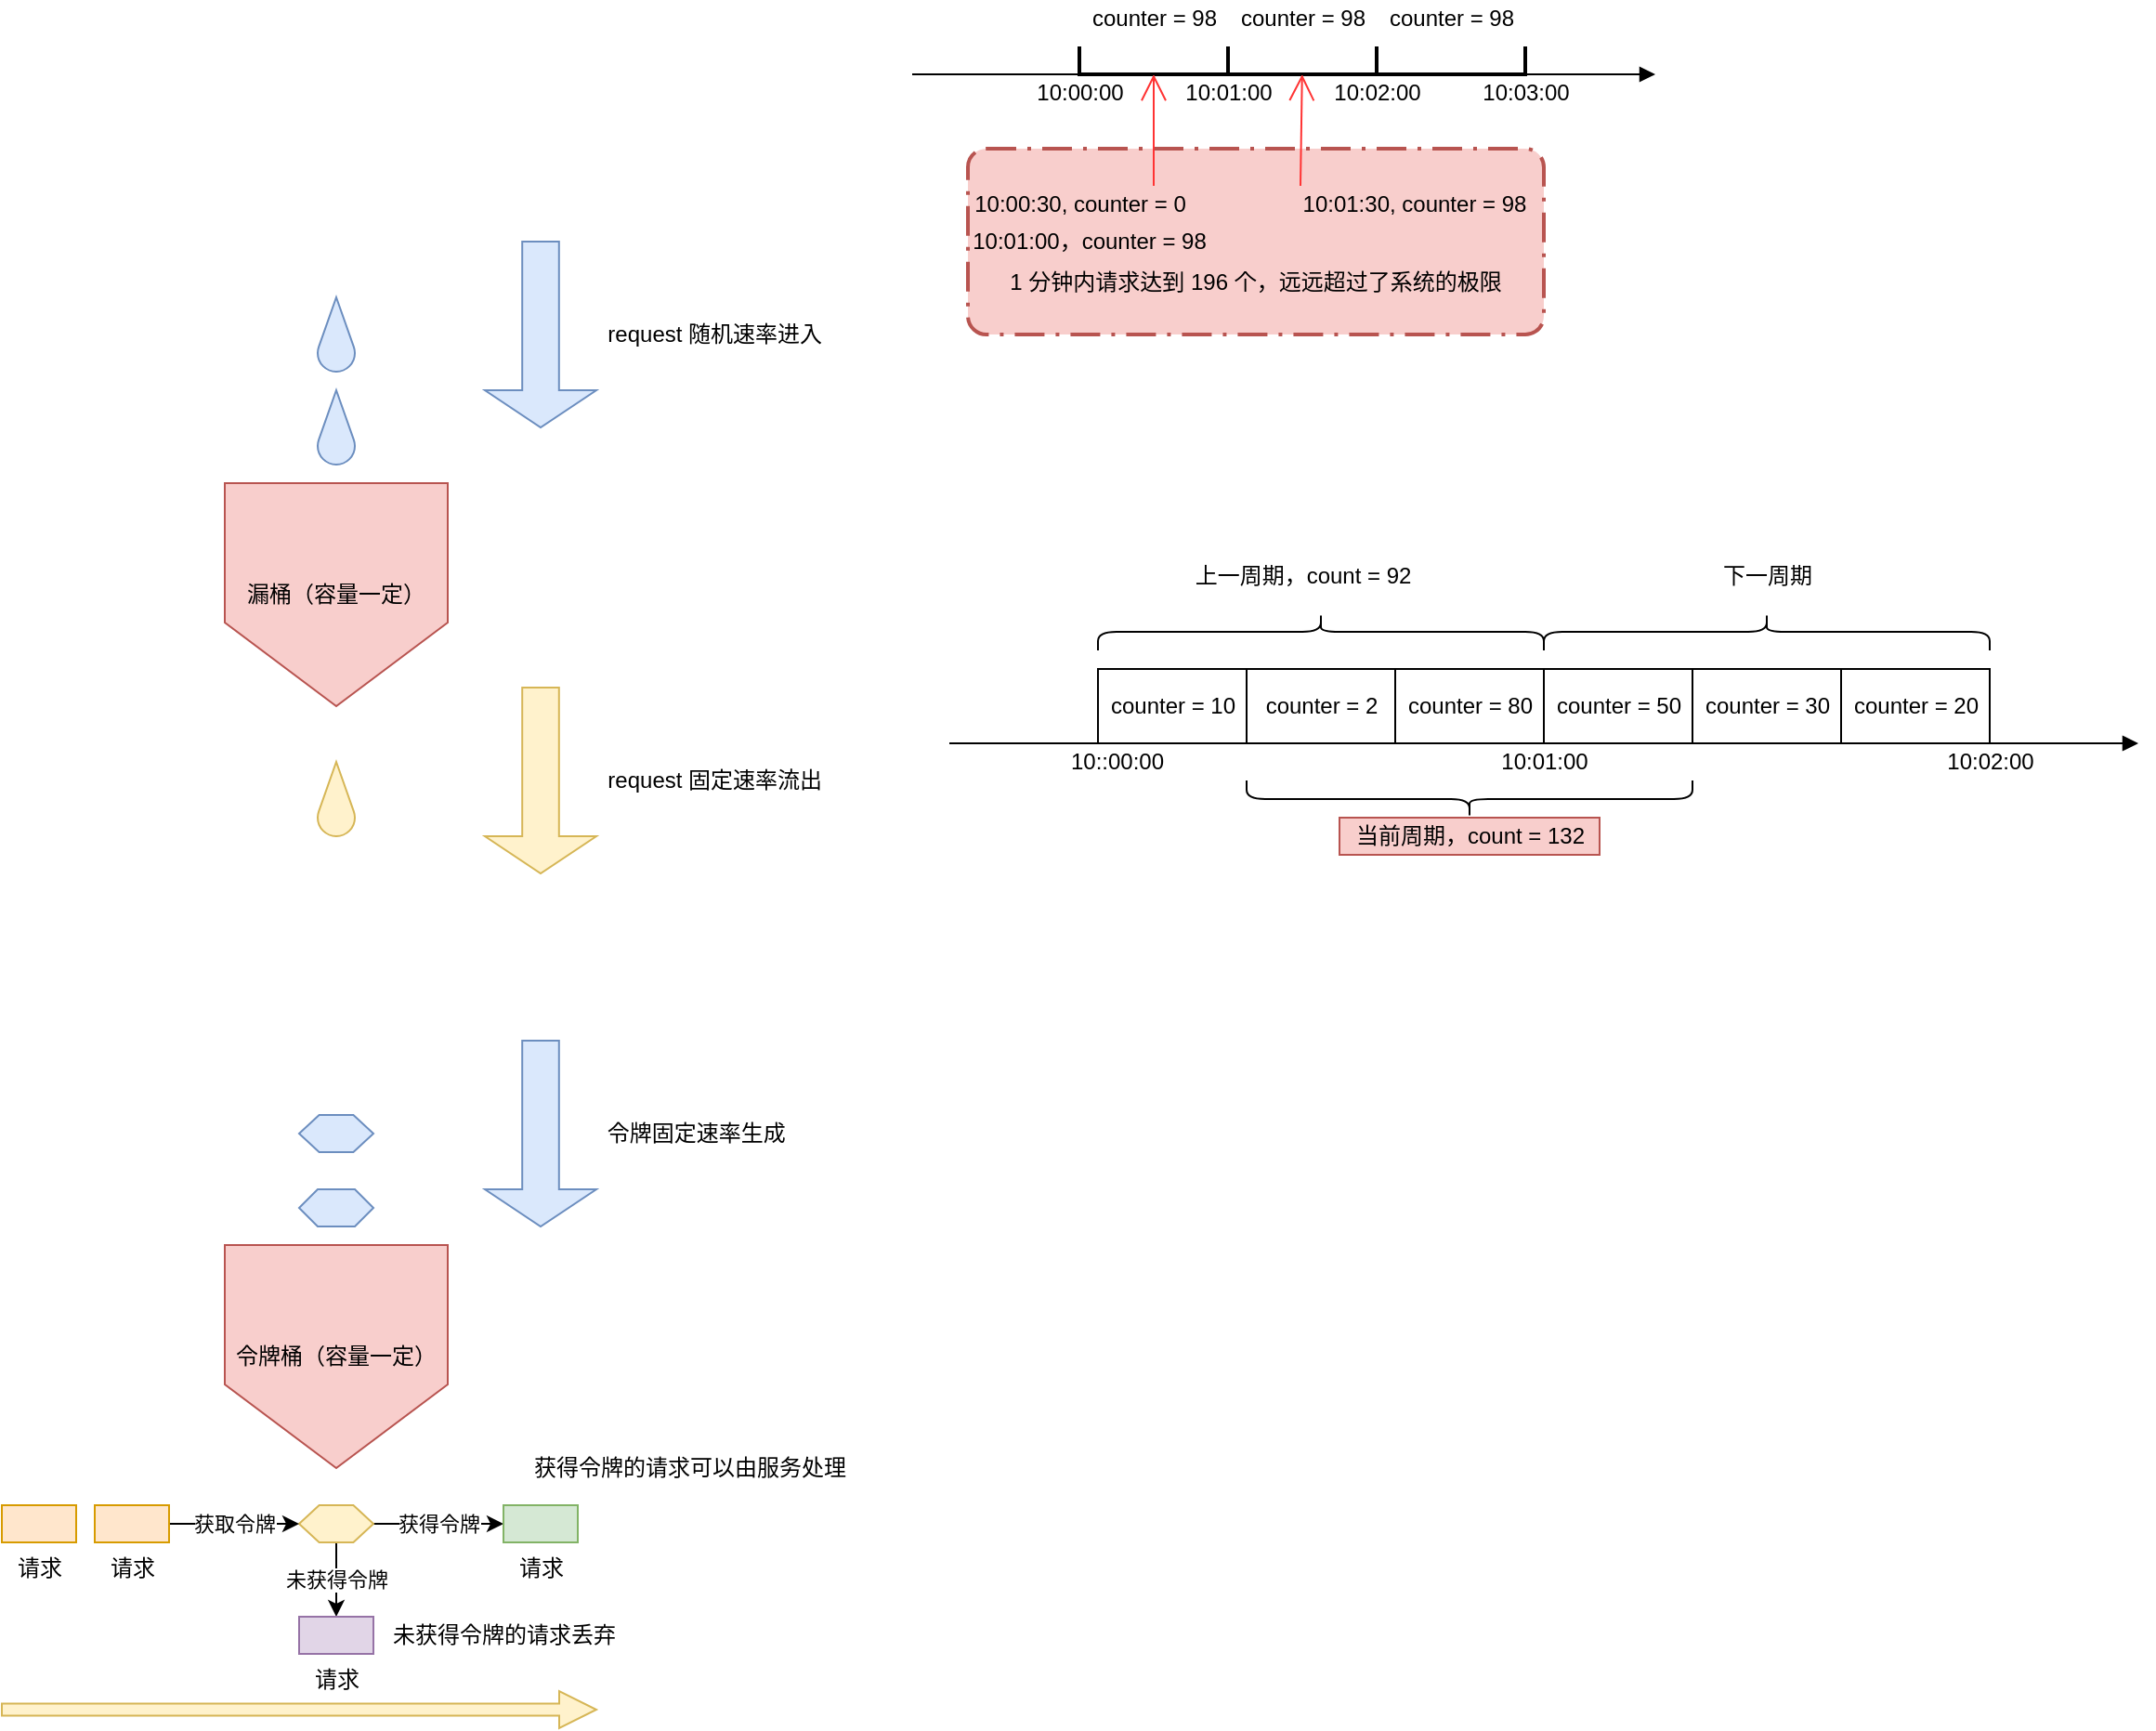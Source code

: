 <mxfile version="14.6.1" type="github">
  <diagram id="MvgmMicMm3Qo9Lu6UEQC" name="Page-1">
    <mxGraphModel dx="1038" dy="503" grid="1" gridSize="10" guides="1" tooltips="1" connect="1" arrows="1" fold="1" page="1" pageScale="1" pageWidth="827" pageHeight="1169" math="0" shadow="0">
      <root>
        <mxCell id="0" />
        <mxCell id="1" parent="0" />
        <mxCell id="9q8e_wHPs-LYmVvl5BDw-1" value="漏桶（容量一定）" style="shape=offPageConnector;whiteSpace=wrap;html=1;fillColor=#f8cecc;strokeColor=#b85450;" parent="1" vertex="1">
          <mxGeometry x="320" y="280" width="120" height="120" as="geometry" />
        </mxCell>
        <mxCell id="9q8e_wHPs-LYmVvl5BDw-3" value="&amp;nbsp; &amp;nbsp; &amp;nbsp; &amp;nbsp; &amp;nbsp; &amp;nbsp; &amp;nbsp; &amp;nbsp; &amp;nbsp; &amp;nbsp; &amp;nbsp; &amp;nbsp; &amp;nbsp; &amp;nbsp; &amp;nbsp; &amp;nbsp; &amp;nbsp; &amp;nbsp; &amp;nbsp; &amp;nbsp; &amp;nbsp; &amp;nbsp; &amp;nbsp; &amp;nbsp; &amp;nbsp; &amp;nbsp; &amp;nbsp; &amp;nbsp; request 随机速率进入" style="html=1;shadow=0;dashed=0;align=center;verticalAlign=middle;shape=mxgraph.arrows2.arrow;dy=0.67;dx=20;notch=0;direction=south;fillColor=#dae8fc;strokeColor=#6c8ebf;" parent="1" vertex="1">
          <mxGeometry x="460" y="150" width="60" height="100" as="geometry" />
        </mxCell>
        <mxCell id="9q8e_wHPs-LYmVvl5BDw-4" value="" style="verticalLabelPosition=bottom;verticalAlign=top;html=1;shape=mxgraph.basic.drop;fillColor=#dae8fc;strokeColor=#6c8ebf;" parent="1" vertex="1">
          <mxGeometry x="370" y="180" width="20" height="40" as="geometry" />
        </mxCell>
        <mxCell id="9q8e_wHPs-LYmVvl5BDw-5" value="" style="verticalLabelPosition=bottom;verticalAlign=top;html=1;shape=mxgraph.basic.drop;fillColor=#dae8fc;strokeColor=#6c8ebf;" parent="1" vertex="1">
          <mxGeometry x="370" y="230" width="20" height="40" as="geometry" />
        </mxCell>
        <mxCell id="9q8e_wHPs-LYmVvl5BDw-6" value="" style="verticalLabelPosition=bottom;verticalAlign=top;html=1;shape=mxgraph.basic.drop;fillColor=#fff2cc;strokeColor=#d6b656;" parent="1" vertex="1">
          <mxGeometry x="370" y="430" width="20" height="40" as="geometry" />
        </mxCell>
        <mxCell id="9q8e_wHPs-LYmVvl5BDw-7" value="&amp;nbsp; &amp;nbsp; &amp;nbsp; &amp;nbsp; &amp;nbsp; &amp;nbsp; &amp;nbsp; &amp;nbsp; &amp;nbsp; &amp;nbsp; &amp;nbsp; &amp;nbsp; &amp;nbsp; &amp;nbsp; &amp;nbsp; &amp;nbsp; &amp;nbsp; &amp;nbsp; &amp;nbsp; &amp;nbsp; &amp;nbsp; &amp;nbsp; &amp;nbsp; &amp;nbsp; &amp;nbsp; &amp;nbsp; &amp;nbsp; &amp;nbsp; request 固定速率流出" style="html=1;shadow=0;dashed=0;align=center;verticalAlign=middle;shape=mxgraph.arrows2.arrow;dy=0.67;dx=20;notch=0;direction=south;fillColor=#fff2cc;strokeColor=#d6b656;" parent="1" vertex="1">
          <mxGeometry x="460" y="390" width="60" height="100" as="geometry" />
        </mxCell>
        <mxCell id="9q8e_wHPs-LYmVvl5BDw-9" value="令牌桶（容量一定）" style="shape=offPageConnector;whiteSpace=wrap;html=1;fillColor=#f8cecc;strokeColor=#b85450;" parent="1" vertex="1">
          <mxGeometry x="320" y="690" width="120" height="120" as="geometry" />
        </mxCell>
        <mxCell id="9q8e_wHPs-LYmVvl5BDw-10" value="&amp;nbsp; &amp;nbsp; &amp;nbsp; &amp;nbsp; &amp;nbsp; &amp;nbsp; &amp;nbsp; &amp;nbsp; &amp;nbsp; &amp;nbsp; &amp;nbsp; &amp;nbsp; &amp;nbsp; &amp;nbsp; &amp;nbsp; &amp;nbsp; &amp;nbsp; &amp;nbsp; &amp;nbsp; &amp;nbsp; &amp;nbsp; &amp;nbsp; &amp;nbsp; &amp;nbsp; &amp;nbsp; 令牌固定速率生成" style="html=1;shadow=0;dashed=0;align=center;verticalAlign=middle;shape=mxgraph.arrows2.arrow;dy=0.67;dx=20;notch=0;direction=south;fillColor=#dae8fc;strokeColor=#6c8ebf;" parent="1" vertex="1">
          <mxGeometry x="460" y="580" width="60" height="100" as="geometry" />
        </mxCell>
        <mxCell id="9q8e_wHPs-LYmVvl5BDw-15" value="" style="verticalLabelPosition=bottom;verticalAlign=top;html=1;shape=hexagon;perimeter=hexagonPerimeter2;arcSize=6;size=0.27;fillColor=#dae8fc;strokeColor=#6c8ebf;" parent="1" vertex="1">
          <mxGeometry x="360" y="620" width="40" height="20" as="geometry" />
        </mxCell>
        <mxCell id="9q8e_wHPs-LYmVvl5BDw-16" value="" style="verticalLabelPosition=bottom;verticalAlign=top;html=1;shape=hexagon;perimeter=hexagonPerimeter2;arcSize=6;size=0.25;fillColor=#dae8fc;strokeColor=#6c8ebf;" parent="1" vertex="1">
          <mxGeometry x="360" y="660" width="40" height="20" as="geometry" />
        </mxCell>
        <mxCell id="9q8e_wHPs-LYmVvl5BDw-25" value="获得令牌" style="edgeStyle=orthogonalEdgeStyle;rounded=0;orthogonalLoop=1;jettySize=auto;html=1;" parent="1" source="9q8e_wHPs-LYmVvl5BDw-17" target="9q8e_wHPs-LYmVvl5BDw-24" edge="1">
          <mxGeometry relative="1" as="geometry" />
        </mxCell>
        <mxCell id="9q8e_wHPs-LYmVvl5BDw-29" value="未获得令牌" style="edgeStyle=orthogonalEdgeStyle;rounded=0;orthogonalLoop=1;jettySize=auto;html=1;" parent="1" source="9q8e_wHPs-LYmVvl5BDw-17" target="9q8e_wHPs-LYmVvl5BDw-28" edge="1">
          <mxGeometry relative="1" as="geometry" />
        </mxCell>
        <mxCell id="9q8e_wHPs-LYmVvl5BDw-17" value="" style="verticalLabelPosition=bottom;verticalAlign=top;html=1;shape=hexagon;perimeter=hexagonPerimeter2;arcSize=6;size=0.27;fillColor=#fff2cc;strokeColor=#d6b656;" parent="1" vertex="1">
          <mxGeometry x="360" y="830" width="40" height="20" as="geometry" />
        </mxCell>
        <mxCell id="9q8e_wHPs-LYmVvl5BDw-19" value="" style="html=1;shadow=0;dashed=0;align=center;verticalAlign=middle;shape=mxgraph.arrows2.arrow;dy=0.67;dx=20;notch=0;direction=east;fillColor=#fff2cc;strokeColor=#d6b656;" parent="1" vertex="1">
          <mxGeometry x="200" y="930" width="320" height="20" as="geometry" />
        </mxCell>
        <mxCell id="9q8e_wHPs-LYmVvl5BDw-20" value="请求" style="verticalLabelPosition=bottom;verticalAlign=top;html=1;shape=mxgraph.basic.rect;fillColor2=none;strokeWidth=1;size=20;indent=5;fillColor=#ffe6cc;strokeColor=#d79b00;" parent="1" vertex="1">
          <mxGeometry x="200" y="830" width="40" height="20" as="geometry" />
        </mxCell>
        <mxCell id="9q8e_wHPs-LYmVvl5BDw-22" value="获取令牌" style="edgeStyle=orthogonalEdgeStyle;rounded=0;orthogonalLoop=1;jettySize=auto;html=1;" parent="1" source="9q8e_wHPs-LYmVvl5BDw-21" target="9q8e_wHPs-LYmVvl5BDw-17" edge="1">
          <mxGeometry relative="1" as="geometry" />
        </mxCell>
        <mxCell id="9q8e_wHPs-LYmVvl5BDw-21" value="请求" style="verticalLabelPosition=bottom;verticalAlign=top;html=1;shape=mxgraph.basic.rect;fillColor2=none;strokeWidth=1;size=20;indent=5;fillColor=#ffe6cc;strokeColor=#d79b00;" parent="1" vertex="1">
          <mxGeometry x="250" y="830" width="40" height="20" as="geometry" />
        </mxCell>
        <mxCell id="9q8e_wHPs-LYmVvl5BDw-24" value="请求" style="verticalLabelPosition=bottom;verticalAlign=top;html=1;shape=mxgraph.basic.rect;fillColor2=none;strokeWidth=1;size=20;indent=5;fillColor=#d5e8d4;strokeColor=#82b366;" parent="1" vertex="1">
          <mxGeometry x="470" y="830" width="40" height="20" as="geometry" />
        </mxCell>
        <mxCell id="9q8e_wHPs-LYmVvl5BDw-26" value="获得令牌的请求可以由服务处理" style="text;html=1;align=center;verticalAlign=middle;resizable=0;points=[];autosize=1;strokeColor=none;" parent="1" vertex="1">
          <mxGeometry x="480" y="800" width="180" height="20" as="geometry" />
        </mxCell>
        <mxCell id="9q8e_wHPs-LYmVvl5BDw-28" value="请求" style="verticalLabelPosition=bottom;verticalAlign=top;html=1;shape=mxgraph.basic.rect;fillColor2=none;strokeWidth=1;size=20;indent=5;fillColor=#e1d5e7;strokeColor=#9673a6;" parent="1" vertex="1">
          <mxGeometry x="360" y="890" width="40" height="20" as="geometry" />
        </mxCell>
        <mxCell id="9q8e_wHPs-LYmVvl5BDw-30" value="未获得令牌的请求丢弃" style="text;html=1;align=center;verticalAlign=middle;resizable=0;points=[];autosize=1;strokeColor=none;" parent="1" vertex="1">
          <mxGeometry x="400" y="890" width="140" height="20" as="geometry" />
        </mxCell>
        <mxCell id="0b2-80jnp5ydFuR-J7lB-1" value="&#xa;&#xa;&#xa;1 分钟内请求达到 196 个，远远超过了系统的极限" style="rounded=1;arcSize=10;dashed=1;strokeColor=#b85450;fillColor=#f8cecc;dashPattern=8 3 1 3;strokeWidth=2;" vertex="1" parent="1">
          <mxGeometry x="720" y="100" width="310" height="100" as="geometry" />
        </mxCell>
        <mxCell id="0b2-80jnp5ydFuR-J7lB-2" value="" style="strokeWidth=2;html=1;shape=mxgraph.flowchart.annotation_1;align=left;pointerEvents=1;direction=north;" vertex="1" parent="1">
          <mxGeometry x="780" y="45" width="80" height="15" as="geometry" />
        </mxCell>
        <mxCell id="0b2-80jnp5ydFuR-J7lB-3" value="" style="strokeWidth=2;html=1;shape=mxgraph.flowchart.annotation_1;align=left;pointerEvents=1;direction=north;" vertex="1" parent="1">
          <mxGeometry x="860" y="45" width="80" height="15" as="geometry" />
        </mxCell>
        <mxCell id="0b2-80jnp5ydFuR-J7lB-4" value="" style="strokeWidth=2;html=1;shape=mxgraph.flowchart.annotation_1;align=left;pointerEvents=1;direction=north;" vertex="1" parent="1">
          <mxGeometry x="940" y="45" width="80" height="15" as="geometry" />
        </mxCell>
        <mxCell id="0b2-80jnp5ydFuR-J7lB-5" value="10:00:00" style="text;html=1;align=center;verticalAlign=middle;resizable=0;points=[];autosize=1;strokeColor=none;" vertex="1" parent="1">
          <mxGeometry x="750" y="60" width="60" height="20" as="geometry" />
        </mxCell>
        <mxCell id="0b2-80jnp5ydFuR-J7lB-6" value="10:01:00" style="text;html=1;align=center;verticalAlign=middle;resizable=0;points=[];autosize=1;strokeColor=none;" vertex="1" parent="1">
          <mxGeometry x="830" y="60" width="60" height="20" as="geometry" />
        </mxCell>
        <mxCell id="0b2-80jnp5ydFuR-J7lB-7" value="10:02:00" style="text;html=1;align=center;verticalAlign=middle;resizable=0;points=[];autosize=1;strokeColor=none;" vertex="1" parent="1">
          <mxGeometry x="910" y="60" width="60" height="20" as="geometry" />
        </mxCell>
        <mxCell id="0b2-80jnp5ydFuR-J7lB-8" value="10:03:00" style="text;html=1;align=center;verticalAlign=middle;resizable=0;points=[];autosize=1;strokeColor=none;" vertex="1" parent="1">
          <mxGeometry x="990" y="60" width="60" height="20" as="geometry" />
        </mxCell>
        <mxCell id="0b2-80jnp5ydFuR-J7lB-9" value="counter = 98" style="text;html=1;align=center;verticalAlign=middle;resizable=0;points=[];autosize=1;strokeColor=none;" vertex="1" parent="1">
          <mxGeometry x="780" y="20" width="80" height="20" as="geometry" />
        </mxCell>
        <mxCell id="0b2-80jnp5ydFuR-J7lB-10" value="counter = 98" style="text;html=1;align=center;verticalAlign=middle;resizable=0;points=[];autosize=1;strokeColor=none;" vertex="1" parent="1">
          <mxGeometry x="860" y="20" width="80" height="20" as="geometry" />
        </mxCell>
        <mxCell id="0b2-80jnp5ydFuR-J7lB-11" value="counter = 98" style="text;html=1;align=center;verticalAlign=middle;resizable=0;points=[];autosize=1;strokeColor=none;" vertex="1" parent="1">
          <mxGeometry x="940" y="20" width="80" height="20" as="geometry" />
        </mxCell>
        <mxCell id="0b2-80jnp5ydFuR-J7lB-12" value="" style="endArrow=open;endFill=1;endSize=12;html=1;entryX=0;entryY=0.5;entryDx=0;entryDy=0;entryPerimeter=0;strokeColor=#FF3333;" edge="1" parent="1" target="0b2-80jnp5ydFuR-J7lB-2">
          <mxGeometry width="160" relative="1" as="geometry">
            <mxPoint x="820" y="120" as="sourcePoint" />
            <mxPoint x="960" y="160" as="targetPoint" />
          </mxGeometry>
        </mxCell>
        <mxCell id="0b2-80jnp5ydFuR-J7lB-13" value="" style="endArrow=open;endFill=1;endSize=12;html=1;strokeColor=#FF3333;" edge="1" parent="1" target="0b2-80jnp5ydFuR-J7lB-3">
          <mxGeometry width="160" relative="1" as="geometry">
            <mxPoint x="899" y="120" as="sourcePoint" />
            <mxPoint x="1040" y="170" as="targetPoint" />
          </mxGeometry>
        </mxCell>
        <mxCell id="0b2-80jnp5ydFuR-J7lB-14" value="" style="endArrow=block;endFill=1;endSize=6;html=1;" edge="1" parent="1">
          <mxGeometry width="100" relative="1" as="geometry">
            <mxPoint x="690" y="60" as="sourcePoint" />
            <mxPoint x="1090" y="60" as="targetPoint" />
          </mxGeometry>
        </mxCell>
        <mxCell id="0b2-80jnp5ydFuR-J7lB-15" value="10:00:30, counter = 0" style="text;html=1;align=center;verticalAlign=middle;resizable=0;points=[];autosize=1;strokeColor=none;" vertex="1" parent="1">
          <mxGeometry x="715" y="120" width="130" height="20" as="geometry" />
        </mxCell>
        <mxCell id="0b2-80jnp5ydFuR-J7lB-16" value="10:01:30, counter = 98" style="text;html=1;align=center;verticalAlign=middle;resizable=0;points=[];autosize=1;strokeColor=none;" vertex="1" parent="1">
          <mxGeometry x="890" y="120" width="140" height="20" as="geometry" />
        </mxCell>
        <mxCell id="0b2-80jnp5ydFuR-J7lB-17" value="10:01:00，counter = 98" style="text;html=1;align=center;verticalAlign=middle;resizable=0;points=[];autosize=1;strokeColor=none;" vertex="1" parent="1">
          <mxGeometry x="715" y="140" width="140" height="20" as="geometry" />
        </mxCell>
        <mxCell id="0b2-80jnp5ydFuR-J7lB-18" value="counter = 10" style="html=1;" vertex="1" parent="1">
          <mxGeometry x="790" y="380" width="80" height="40" as="geometry" />
        </mxCell>
        <mxCell id="0b2-80jnp5ydFuR-J7lB-19" value="10::00:00" style="text;html=1;align=center;verticalAlign=middle;resizable=0;points=[];autosize=1;strokeColor=none;" vertex="1" parent="1">
          <mxGeometry x="765" y="420" width="70" height="20" as="geometry" />
        </mxCell>
        <mxCell id="0b2-80jnp5ydFuR-J7lB-20" value="10:01:00" style="text;html=1;align=center;verticalAlign=middle;resizable=0;points=[];autosize=1;strokeColor=none;" vertex="1" parent="1">
          <mxGeometry x="1000" y="420" width="60" height="20" as="geometry" />
        </mxCell>
        <mxCell id="0b2-80jnp5ydFuR-J7lB-21" value="" style="endArrow=block;endFill=1;endSize=6;html=1;" edge="1" parent="1">
          <mxGeometry width="100" relative="1" as="geometry">
            <mxPoint x="710" y="420" as="sourcePoint" />
            <mxPoint x="1350" y="420" as="targetPoint" />
          </mxGeometry>
        </mxCell>
        <mxCell id="0b2-80jnp5ydFuR-J7lB-22" value="counter = 2" style="html=1;" vertex="1" parent="1">
          <mxGeometry x="870" y="380" width="80" height="40" as="geometry" />
        </mxCell>
        <mxCell id="0b2-80jnp5ydFuR-J7lB-23" value="counter = 80" style="html=1;" vertex="1" parent="1">
          <mxGeometry x="950" y="380" width="80" height="40" as="geometry" />
        </mxCell>
        <mxCell id="0b2-80jnp5ydFuR-J7lB-24" value="counter = 50" style="html=1;" vertex="1" parent="1">
          <mxGeometry x="1030" y="380" width="80" height="40" as="geometry" />
        </mxCell>
        <mxCell id="0b2-80jnp5ydFuR-J7lB-25" value="counter = 30" style="html=1;" vertex="1" parent="1">
          <mxGeometry x="1110" y="380" width="80" height="40" as="geometry" />
        </mxCell>
        <mxCell id="0b2-80jnp5ydFuR-J7lB-26" value="counter = 20" style="html=1;" vertex="1" parent="1">
          <mxGeometry x="1190" y="380" width="80" height="40" as="geometry" />
        </mxCell>
        <mxCell id="0b2-80jnp5ydFuR-J7lB-27" value="10:02:00" style="text;html=1;align=center;verticalAlign=middle;resizable=0;points=[];autosize=1;strokeColor=none;" vertex="1" parent="1">
          <mxGeometry x="1240" y="420" width="60" height="20" as="geometry" />
        </mxCell>
        <mxCell id="0b2-80jnp5ydFuR-J7lB-28" value="" style="shape=curlyBracket;whiteSpace=wrap;html=1;rounded=1;flipH=1;direction=south;" vertex="1" parent="1">
          <mxGeometry x="790" y="350" width="240" height="20" as="geometry" />
        </mxCell>
        <mxCell id="0b2-80jnp5ydFuR-J7lB-29" value="上一周期，count = 92" style="text;html=1;align=center;verticalAlign=middle;resizable=0;points=[];autosize=1;strokeColor=none;" vertex="1" parent="1">
          <mxGeometry x="835" y="320" width="130" height="20" as="geometry" />
        </mxCell>
        <mxCell id="0b2-80jnp5ydFuR-J7lB-30" value="" style="shape=curlyBracket;whiteSpace=wrap;html=1;rounded=1;direction=north;" vertex="1" parent="1">
          <mxGeometry x="870" y="440" width="240" height="20" as="geometry" />
        </mxCell>
        <mxCell id="0b2-80jnp5ydFuR-J7lB-31" value="当前周期，count = 132" style="text;html=1;align=center;verticalAlign=middle;resizable=0;points=[];autosize=1;strokeColor=#b85450;fillColor=#f8cecc;" vertex="1" parent="1">
          <mxGeometry x="920" y="460" width="140" height="20" as="geometry" />
        </mxCell>
        <mxCell id="0b2-80jnp5ydFuR-J7lB-32" value="" style="shape=curlyBracket;whiteSpace=wrap;html=1;rounded=1;flipH=1;direction=south;" vertex="1" parent="1">
          <mxGeometry x="1030" y="350" width="240" height="20" as="geometry" />
        </mxCell>
        <mxCell id="0b2-80jnp5ydFuR-J7lB-33" value="下一周期" style="text;html=1;align=center;verticalAlign=middle;resizable=0;points=[];autosize=1;strokeColor=none;" vertex="1" parent="1">
          <mxGeometry x="1120" y="320" width="60" height="20" as="geometry" />
        </mxCell>
      </root>
    </mxGraphModel>
  </diagram>
</mxfile>
